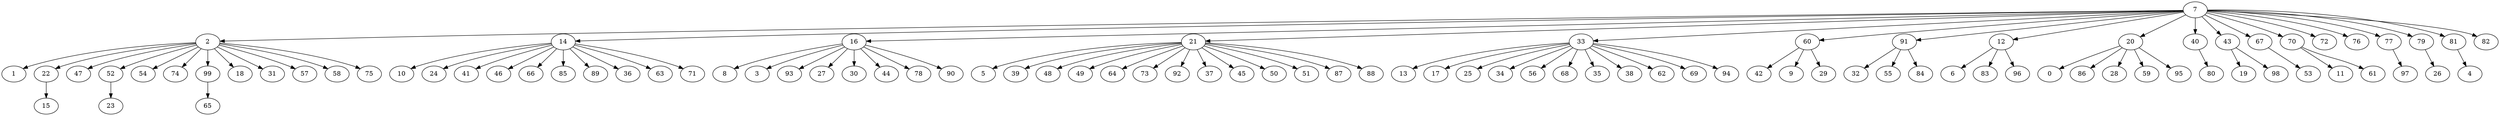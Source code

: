 digraph grafoGilbert_n_100_p_10_BFS_7 {
7;
2;
14;
16;
21;
33;
60;
91;
12;
20;
40;
43;
67;
70;
72;
76;
77;
79;
81;
82;
1;
22;
47;
52;
54;
74;
99;
18;
31;
57;
58;
75;
10;
24;
41;
46;
66;
85;
89;
36;
63;
71;
8;
3;
93;
27;
30;
44;
78;
90;
5;
39;
48;
49;
64;
73;
92;
37;
45;
50;
51;
87;
88;
13;
17;
25;
34;
56;
68;
35;
38;
62;
69;
94;
42;
9;
29;
32;
55;
84;
6;
83;
96;
0;
86;
28;
59;
95;
80;
19;
98;
53;
11;
61;
97;
26;
4;
15;
23;
65;
7 -> 2;
7 -> 14;
7 -> 16;
7 -> 21;
7 -> 33;
7 -> 60;
7 -> 91;
7 -> 12;
7 -> 20;
7 -> 40;
7 -> 43;
7 -> 67;
7 -> 70;
7 -> 72;
7 -> 76;
7 -> 77;
7 -> 79;
7 -> 81;
7 -> 82;
2 -> 1;
2 -> 22;
2 -> 47;
2 -> 52;
2 -> 54;
2 -> 74;
2 -> 99;
2 -> 18;
2 -> 31;
2 -> 57;
2 -> 58;
2 -> 75;
14 -> 10;
14 -> 24;
14 -> 41;
14 -> 46;
14 -> 66;
14 -> 85;
14 -> 89;
14 -> 36;
14 -> 63;
14 -> 71;
16 -> 8;
16 -> 3;
16 -> 93;
16 -> 27;
16 -> 30;
16 -> 44;
16 -> 78;
16 -> 90;
21 -> 5;
21 -> 39;
21 -> 48;
21 -> 49;
21 -> 64;
21 -> 73;
21 -> 92;
21 -> 37;
21 -> 45;
21 -> 50;
21 -> 51;
21 -> 87;
21 -> 88;
33 -> 13;
33 -> 17;
33 -> 25;
33 -> 34;
33 -> 56;
33 -> 68;
33 -> 35;
33 -> 38;
33 -> 62;
33 -> 69;
33 -> 94;
60 -> 42;
60 -> 9;
60 -> 29;
91 -> 32;
91 -> 55;
91 -> 84;
12 -> 6;
12 -> 83;
12 -> 96;
20 -> 0;
20 -> 86;
20 -> 28;
20 -> 59;
20 -> 95;
40 -> 80;
43 -> 19;
43 -> 98;
67 -> 53;
70 -> 11;
70 -> 61;
77 -> 97;
79 -> 26;
81 -> 4;
22 -> 15;
52 -> 23;
99 -> 65;
}
